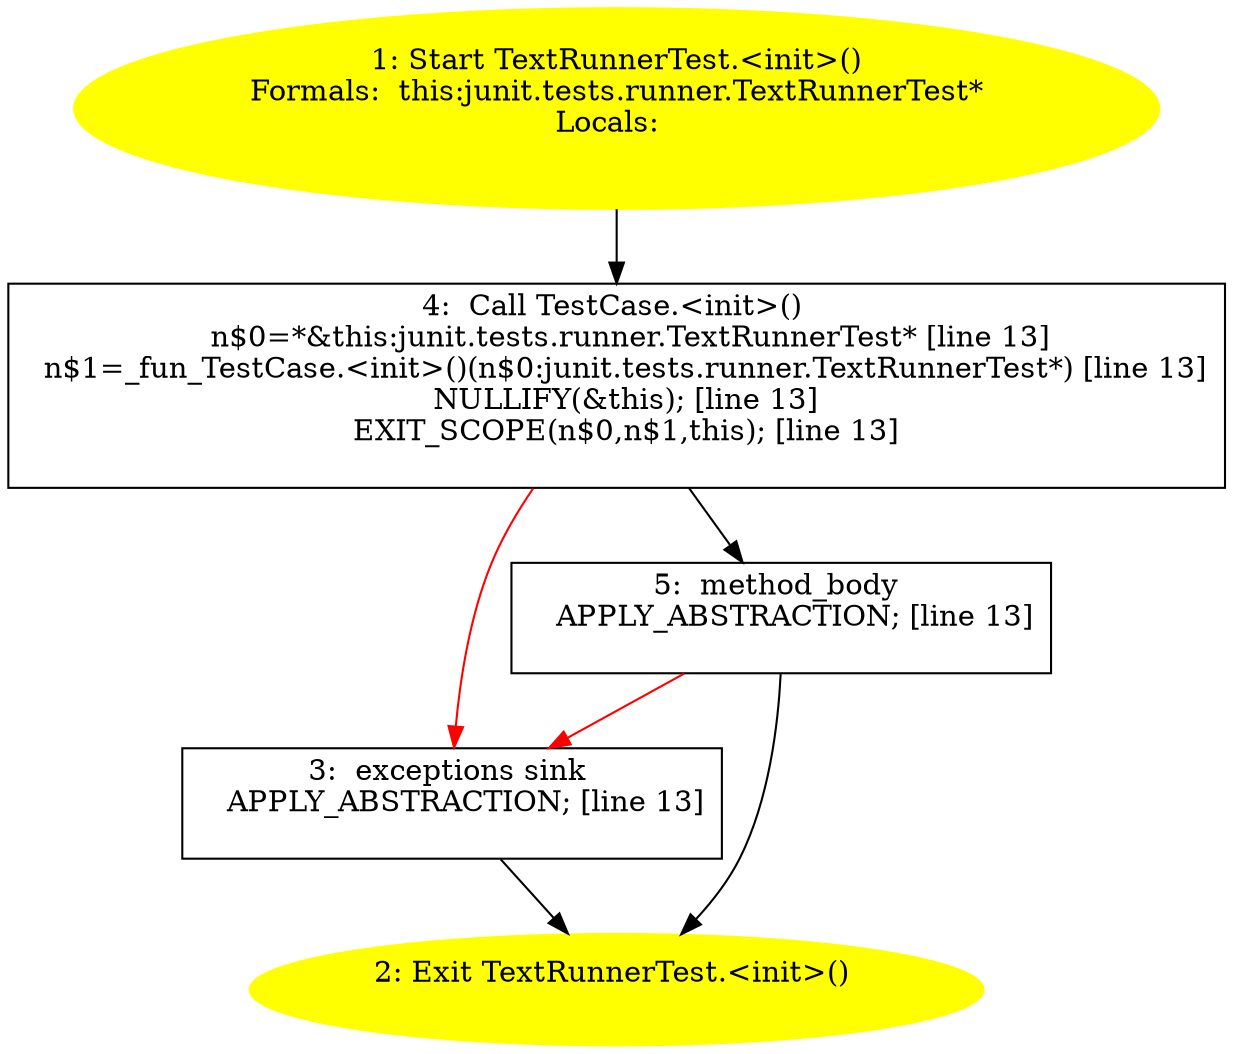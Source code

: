 /* @generated */
digraph cfg {
"junit.tests.runner.TextRunnerTest.<init>().afd204996dc511ae665a810bbfe67ba2_1" [label="1: Start TextRunnerTest.<init>()\nFormals:  this:junit.tests.runner.TextRunnerTest*\nLocals:  \n  " color=yellow style=filled]
	

	 "junit.tests.runner.TextRunnerTest.<init>().afd204996dc511ae665a810bbfe67ba2_1" -> "junit.tests.runner.TextRunnerTest.<init>().afd204996dc511ae665a810bbfe67ba2_4" ;
"junit.tests.runner.TextRunnerTest.<init>().afd204996dc511ae665a810bbfe67ba2_2" [label="2: Exit TextRunnerTest.<init>() \n  " color=yellow style=filled]
	

"junit.tests.runner.TextRunnerTest.<init>().afd204996dc511ae665a810bbfe67ba2_3" [label="3:  exceptions sink \n   APPLY_ABSTRACTION; [line 13]\n " shape="box"]
	

	 "junit.tests.runner.TextRunnerTest.<init>().afd204996dc511ae665a810bbfe67ba2_3" -> "junit.tests.runner.TextRunnerTest.<init>().afd204996dc511ae665a810bbfe67ba2_2" ;
"junit.tests.runner.TextRunnerTest.<init>().afd204996dc511ae665a810bbfe67ba2_4" [label="4:  Call TestCase.<init>() \n   n$0=*&this:junit.tests.runner.TextRunnerTest* [line 13]\n  n$1=_fun_TestCase.<init>()(n$0:junit.tests.runner.TextRunnerTest*) [line 13]\n  NULLIFY(&this); [line 13]\n  EXIT_SCOPE(n$0,n$1,this); [line 13]\n " shape="box"]
	

	 "junit.tests.runner.TextRunnerTest.<init>().afd204996dc511ae665a810bbfe67ba2_4" -> "junit.tests.runner.TextRunnerTest.<init>().afd204996dc511ae665a810bbfe67ba2_5" ;
	 "junit.tests.runner.TextRunnerTest.<init>().afd204996dc511ae665a810bbfe67ba2_4" -> "junit.tests.runner.TextRunnerTest.<init>().afd204996dc511ae665a810bbfe67ba2_3" [color="red" ];
"junit.tests.runner.TextRunnerTest.<init>().afd204996dc511ae665a810bbfe67ba2_5" [label="5:  method_body \n   APPLY_ABSTRACTION; [line 13]\n " shape="box"]
	

	 "junit.tests.runner.TextRunnerTest.<init>().afd204996dc511ae665a810bbfe67ba2_5" -> "junit.tests.runner.TextRunnerTest.<init>().afd204996dc511ae665a810bbfe67ba2_2" ;
	 "junit.tests.runner.TextRunnerTest.<init>().afd204996dc511ae665a810bbfe67ba2_5" -> "junit.tests.runner.TextRunnerTest.<init>().afd204996dc511ae665a810bbfe67ba2_3" [color="red" ];
}
